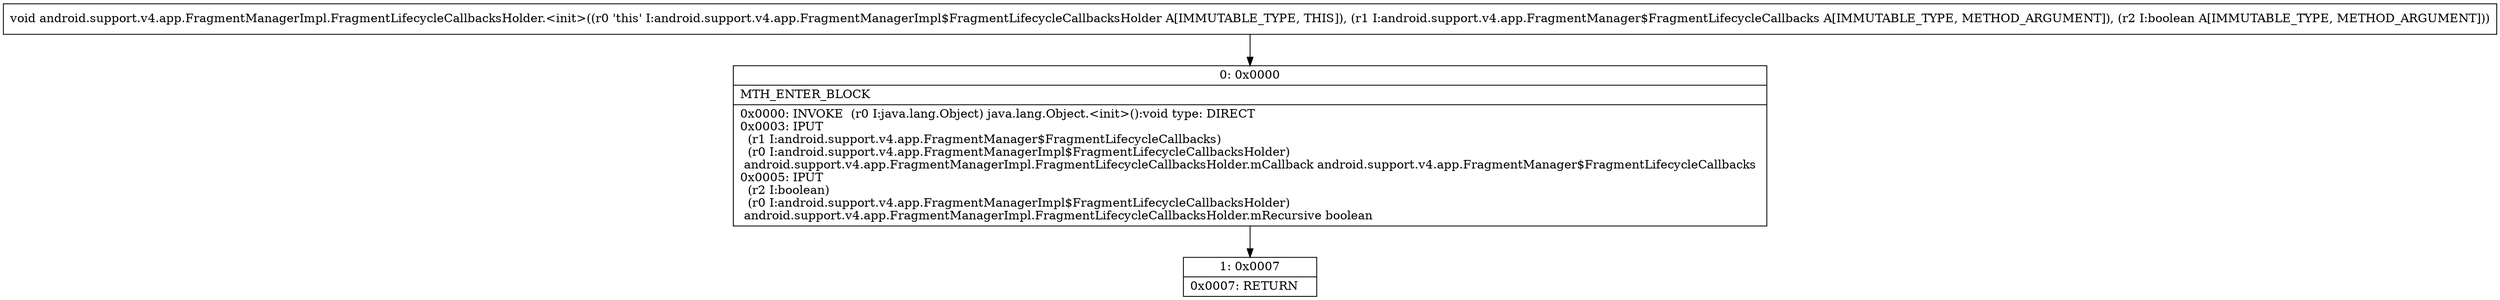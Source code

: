 digraph "CFG forandroid.support.v4.app.FragmentManagerImpl.FragmentLifecycleCallbacksHolder.\<init\>(Landroid\/support\/v4\/app\/FragmentManager$FragmentLifecycleCallbacks;Z)V" {
Node_0 [shape=record,label="{0\:\ 0x0000|MTH_ENTER_BLOCK\l|0x0000: INVOKE  (r0 I:java.lang.Object) java.lang.Object.\<init\>():void type: DIRECT \l0x0003: IPUT  \l  (r1 I:android.support.v4.app.FragmentManager$FragmentLifecycleCallbacks)\l  (r0 I:android.support.v4.app.FragmentManagerImpl$FragmentLifecycleCallbacksHolder)\l android.support.v4.app.FragmentManagerImpl.FragmentLifecycleCallbacksHolder.mCallback android.support.v4.app.FragmentManager$FragmentLifecycleCallbacks \l0x0005: IPUT  \l  (r2 I:boolean)\l  (r0 I:android.support.v4.app.FragmentManagerImpl$FragmentLifecycleCallbacksHolder)\l android.support.v4.app.FragmentManagerImpl.FragmentLifecycleCallbacksHolder.mRecursive boolean \l}"];
Node_1 [shape=record,label="{1\:\ 0x0007|0x0007: RETURN   \l}"];
MethodNode[shape=record,label="{void android.support.v4.app.FragmentManagerImpl.FragmentLifecycleCallbacksHolder.\<init\>((r0 'this' I:android.support.v4.app.FragmentManagerImpl$FragmentLifecycleCallbacksHolder A[IMMUTABLE_TYPE, THIS]), (r1 I:android.support.v4.app.FragmentManager$FragmentLifecycleCallbacks A[IMMUTABLE_TYPE, METHOD_ARGUMENT]), (r2 I:boolean A[IMMUTABLE_TYPE, METHOD_ARGUMENT])) }"];
MethodNode -> Node_0;
Node_0 -> Node_1;
}

